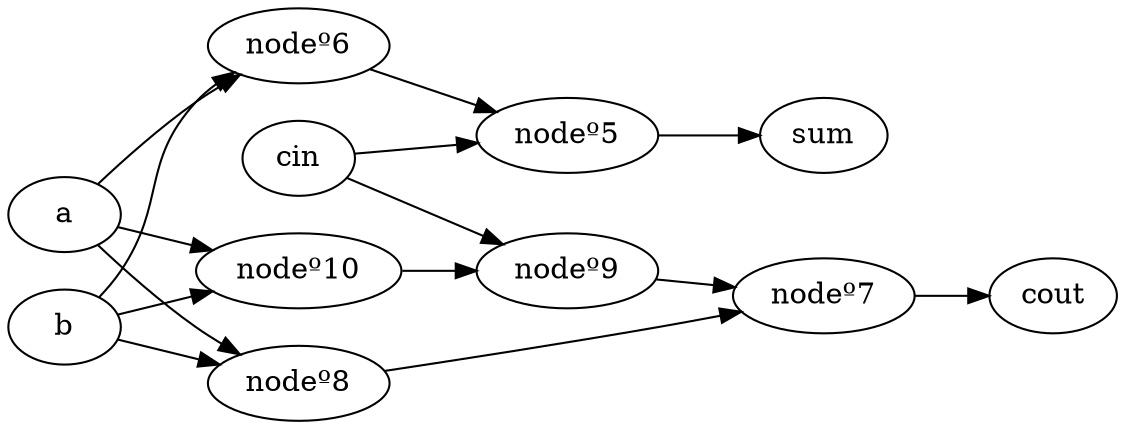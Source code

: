digraph  {
 rankdir=LR;
nodeº8 -> {nodeº7 }
a -> {nodeº6 nodeº8 nodeº10 }
nodeº9 -> {nodeº7 }
b -> {nodeº6 nodeº8 nodeº10 }
cout -> {}
cin -> {nodeº5 nodeº9 }
sum -> {}
nodeº5 -> {sum }
nodeº6 -> {nodeº5 }
nodeº10 -> {nodeº9 }
nodeº7 -> {cout }
}

